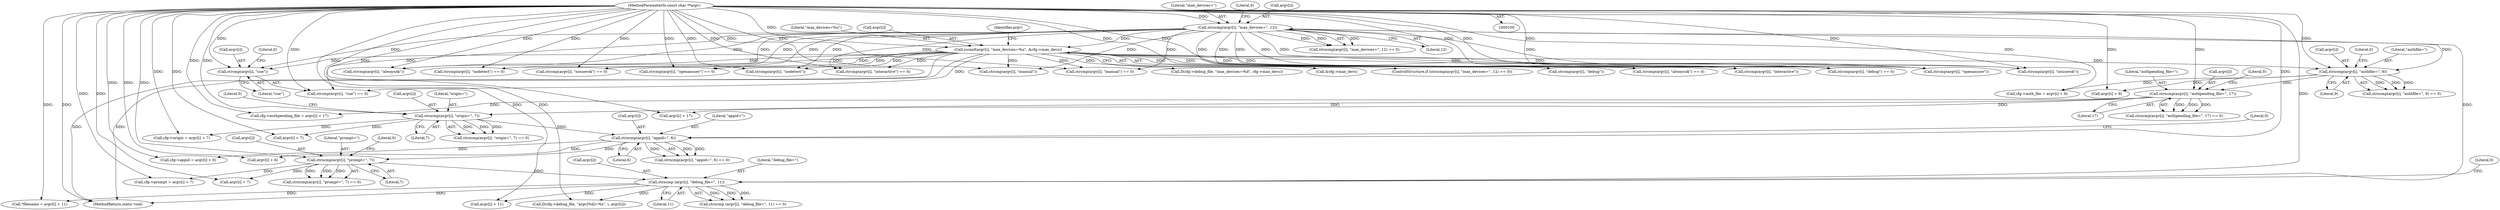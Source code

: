 digraph "0_pam-u2f_18b1914e32b74ff52000f10e97067e841e5fff62_0@pointer" {
"1000225" [label="(Call,strcmp(argv[i], \"cue\"))"];
"1000103" [label="(MethodParameterIn,const char **argv)"];
"1000129" [label="(Call,strncmp(argv[i], \"max_devices=\", 12))"];
"1000341" [label="(Call,strncmp (argv[i], \"debug_file=\", 11))"];
"1000323" [label="(Call,strncmp(argv[i], \"prompt=\", 7))"];
"1000305" [label="(Call,strncmp(argv[i], \"appid=\", 6))"];
"1000287" [label="(Call,strncmp(argv[i], \"origin=\", 7))"];
"1000269" [label="(Call,strncmp(argv[i], \"authpending_file=\", 17))"];
"1000251" [label="(Call,strncmp(argv[i], \"authfile=\", 9))"];
"1000136" [label="(Call,sscanf(argv[i], \"max_devices=%u\", &cfg->max_devs))"];
"1000312" [label="(Call,cfg->appid = argv[i] + 6)"];
"1000347" [label="(Literal,0)"];
"1000137" [label="(Call,argv[i])"];
"1000238" [label="(Call,strcmp(argv[i], \"nodetect\"))"];
"1000288" [label="(Call,argv[i])"];
"1000316" [label="(Call,argv[i] + 6)"];
"1000252" [label="(Call,argv[i])"];
"1000250" [label="(Call,strncmp(argv[i], \"authfile=\", 9) == 0)"];
"1000305" [label="(Call,strncmp(argv[i], \"appid=\", 6))"];
"1000141" [label="(Call,&cfg->max_devs)"];
"1000258" [label="(Call,cfg->auth_file = argv[i] + 9)"];
"1000149" [label="(Identifier,argv)"];
"1000211" [label="(Call,strcmp(argv[i], \"interactive\") == 0)"];
"1000147" [label="(Call,strcmp(argv[i], \"manual\"))"];
"1000146" [label="(Call,strcmp(argv[i], \"manual\") == 0)"];
"1000160" [label="(Call,strcmp(argv[i], \"debug\"))"];
"1000291" [label="(Literal,\"origin=\")"];
"1000273" [label="(Literal,\"authpending_file=\")"];
"1000268" [label="(Call,strncmp(argv[i], \"authpending_file=\", 17) == 0)"];
"1000198" [label="(Call,strcmp(argv[i], \"alwaysok\") == 0)"];
"1000129" [label="(Call,strncmp(argv[i], \"max_devices=\", 12))"];
"1000287" [label="(Call,strncmp(argv[i], \"origin=\", 7))"];
"1000324" [label="(Call,argv[i])"];
"1000323" [label="(Call,strncmp(argv[i], \"prompt=\", 7))"];
"1000294" [label="(Call,cfg->origin = argv[i] + 7)"];
"1000330" [label="(Call,cfg->prompt = argv[i] + 7)"];
"1000327" [label="(Literal,\"prompt=\")"];
"1000329" [label="(Literal,0)"];
"1000306" [label="(Call,argv[i])"];
"1000224" [label="(Call,strcmp(argv[i], \"cue\") == 0)"];
"1000229" [label="(Literal,\"cue\")"];
"1000340" [label="(Call,strncmp (argv[i], \"debug_file=\", 11) == 0)"];
"1000309" [label="(Literal,\"appid=\")"];
"1000276" [label="(Call,cfg->authpending_file = argv[i] + 17)"];
"1000274" [label="(Literal,17)"];
"1000127" [label="(ControlStructure,if (strncmp(argv[i], \"max_devices=\", 12) == 0))"];
"1000607" [label="(MethodReturn,static void)"];
"1000269" [label="(Call,strncmp(argv[i], \"authpending_file=\", 17))"];
"1000342" [label="(Call,argv[i])"];
"1000212" [label="(Call,strcmp(argv[i], \"interactive\"))"];
"1000304" [label="(Call,strncmp(argv[i], \"appid=\", 6) == 0)"];
"1000311" [label="(Literal,0)"];
"1000292" [label="(Literal,7)"];
"1000270" [label="(Call,argv[i])"];
"1000275" [label="(Literal,0)"];
"1000159" [label="(Call,strcmp(argv[i], \"debug\") == 0)"];
"1000257" [label="(Literal,0)"];
"1000262" [label="(Call,argv[i] + 9)"];
"1000255" [label="(Literal,\"authfile=\")"];
"1000186" [label="(Call,strcmp(argv[i], \"openasuser\"))"];
"1000461" [label="(Call,D(cfg->debug_file, \"argv[%d]=%s\", i, argv[i]))"];
"1000136" [label="(Call,sscanf(argv[i], \"max_devices=%u\", &cfg->max_devs))"];
"1000310" [label="(Literal,6)"];
"1000286" [label="(Call,strncmp(argv[i], \"origin=\", 7) == 0)"];
"1000350" [label="(Call,*filename = argv[i] + 11)"];
"1000293" [label="(Literal,0)"];
"1000341" [label="(Call,strncmp (argv[i], \"debug_file=\", 11))"];
"1000345" [label="(Literal,\"debug_file=\")"];
"1000173" [label="(Call,strcmp(argv[i], \"nouserok\"))"];
"1000128" [label="(Call,strncmp(argv[i], \"max_devices=\", 12) == 0)"];
"1000133" [label="(Literal,\"max_devices=\")"];
"1000352" [label="(Call,argv[i] + 11)"];
"1000199" [label="(Call,strcmp(argv[i], \"alwaysok\"))"];
"1000328" [label="(Literal,7)"];
"1000298" [label="(Call,argv[i] + 7)"];
"1000256" [label="(Literal,9)"];
"1000470" [label="(Call,D(cfg->debug_file, \"max_devices=%d\", cfg->max_devs))"];
"1000226" [label="(Call,argv[i])"];
"1000237" [label="(Call,strcmp(argv[i], \"nodetect\") == 0)"];
"1000225" [label="(Call,strcmp(argv[i], \"cue\"))"];
"1000134" [label="(Literal,12)"];
"1000346" [label="(Literal,11)"];
"1000322" [label="(Call,strncmp(argv[i], \"prompt=\", 7) == 0)"];
"1000230" [label="(Literal,0)"];
"1000140" [label="(Literal,\"max_devices=%u\")"];
"1000172" [label="(Call,strcmp(argv[i], \"nouserok\") == 0)"];
"1000103" [label="(MethodParameterIn,const char **argv)"];
"1000135" [label="(Literal,0)"];
"1000280" [label="(Call,argv[i] + 17)"];
"1000251" [label="(Call,strncmp(argv[i], \"authfile=\", 9))"];
"1000334" [label="(Call,argv[i] + 7)"];
"1000185" [label="(Call,strcmp(argv[i], \"openasuser\") == 0)"];
"1000130" [label="(Call,argv[i])"];
"1000225" -> "1000224"  [label="AST: "];
"1000225" -> "1000229"  [label="CFG: "];
"1000226" -> "1000225"  [label="AST: "];
"1000229" -> "1000225"  [label="AST: "];
"1000230" -> "1000225"  [label="CFG: "];
"1000103" -> "1000225"  [label="DDG: "];
"1000129" -> "1000225"  [label="DDG: "];
"1000136" -> "1000225"  [label="DDG: "];
"1000103" -> "1000100"  [label="AST: "];
"1000103" -> "1000607"  [label="DDG: "];
"1000103" -> "1000129"  [label="DDG: "];
"1000103" -> "1000136"  [label="DDG: "];
"1000103" -> "1000146"  [label="DDG: "];
"1000103" -> "1000147"  [label="DDG: "];
"1000103" -> "1000159"  [label="DDG: "];
"1000103" -> "1000160"  [label="DDG: "];
"1000103" -> "1000172"  [label="DDG: "];
"1000103" -> "1000173"  [label="DDG: "];
"1000103" -> "1000185"  [label="DDG: "];
"1000103" -> "1000186"  [label="DDG: "];
"1000103" -> "1000198"  [label="DDG: "];
"1000103" -> "1000199"  [label="DDG: "];
"1000103" -> "1000211"  [label="DDG: "];
"1000103" -> "1000212"  [label="DDG: "];
"1000103" -> "1000224"  [label="DDG: "];
"1000103" -> "1000237"  [label="DDG: "];
"1000103" -> "1000238"  [label="DDG: "];
"1000103" -> "1000251"  [label="DDG: "];
"1000103" -> "1000258"  [label="DDG: "];
"1000103" -> "1000262"  [label="DDG: "];
"1000103" -> "1000269"  [label="DDG: "];
"1000103" -> "1000276"  [label="DDG: "];
"1000103" -> "1000280"  [label="DDG: "];
"1000103" -> "1000287"  [label="DDG: "];
"1000103" -> "1000294"  [label="DDG: "];
"1000103" -> "1000298"  [label="DDG: "];
"1000103" -> "1000305"  [label="DDG: "];
"1000103" -> "1000312"  [label="DDG: "];
"1000103" -> "1000316"  [label="DDG: "];
"1000103" -> "1000323"  [label="DDG: "];
"1000103" -> "1000330"  [label="DDG: "];
"1000103" -> "1000334"  [label="DDG: "];
"1000103" -> "1000341"  [label="DDG: "];
"1000103" -> "1000350"  [label="DDG: "];
"1000103" -> "1000352"  [label="DDG: "];
"1000103" -> "1000461"  [label="DDG: "];
"1000129" -> "1000128"  [label="AST: "];
"1000129" -> "1000134"  [label="CFG: "];
"1000130" -> "1000129"  [label="AST: "];
"1000133" -> "1000129"  [label="AST: "];
"1000134" -> "1000129"  [label="AST: "];
"1000135" -> "1000129"  [label="CFG: "];
"1000129" -> "1000128"  [label="DDG: "];
"1000129" -> "1000128"  [label="DDG: "];
"1000129" -> "1000128"  [label="DDG: "];
"1000341" -> "1000129"  [label="DDG: "];
"1000129" -> "1000136"  [label="DDG: "];
"1000129" -> "1000146"  [label="DDG: "];
"1000129" -> "1000147"  [label="DDG: "];
"1000129" -> "1000159"  [label="DDG: "];
"1000129" -> "1000160"  [label="DDG: "];
"1000129" -> "1000172"  [label="DDG: "];
"1000129" -> "1000173"  [label="DDG: "];
"1000129" -> "1000185"  [label="DDG: "];
"1000129" -> "1000186"  [label="DDG: "];
"1000129" -> "1000198"  [label="DDG: "];
"1000129" -> "1000199"  [label="DDG: "];
"1000129" -> "1000211"  [label="DDG: "];
"1000129" -> "1000212"  [label="DDG: "];
"1000129" -> "1000224"  [label="DDG: "];
"1000129" -> "1000237"  [label="DDG: "];
"1000129" -> "1000238"  [label="DDG: "];
"1000129" -> "1000251"  [label="DDG: "];
"1000341" -> "1000340"  [label="AST: "];
"1000341" -> "1000346"  [label="CFG: "];
"1000342" -> "1000341"  [label="AST: "];
"1000345" -> "1000341"  [label="AST: "];
"1000346" -> "1000341"  [label="AST: "];
"1000347" -> "1000341"  [label="CFG: "];
"1000341" -> "1000607"  [label="DDG: "];
"1000341" -> "1000340"  [label="DDG: "];
"1000341" -> "1000340"  [label="DDG: "];
"1000341" -> "1000340"  [label="DDG: "];
"1000323" -> "1000341"  [label="DDG: "];
"1000341" -> "1000350"  [label="DDG: "];
"1000341" -> "1000352"  [label="DDG: "];
"1000341" -> "1000461"  [label="DDG: "];
"1000323" -> "1000322"  [label="AST: "];
"1000323" -> "1000328"  [label="CFG: "];
"1000324" -> "1000323"  [label="AST: "];
"1000327" -> "1000323"  [label="AST: "];
"1000328" -> "1000323"  [label="AST: "];
"1000329" -> "1000323"  [label="CFG: "];
"1000323" -> "1000322"  [label="DDG: "];
"1000323" -> "1000322"  [label="DDG: "];
"1000323" -> "1000322"  [label="DDG: "];
"1000305" -> "1000323"  [label="DDG: "];
"1000323" -> "1000330"  [label="DDG: "];
"1000323" -> "1000334"  [label="DDG: "];
"1000305" -> "1000304"  [label="AST: "];
"1000305" -> "1000310"  [label="CFG: "];
"1000306" -> "1000305"  [label="AST: "];
"1000309" -> "1000305"  [label="AST: "];
"1000310" -> "1000305"  [label="AST: "];
"1000311" -> "1000305"  [label="CFG: "];
"1000305" -> "1000304"  [label="DDG: "];
"1000305" -> "1000304"  [label="DDG: "];
"1000305" -> "1000304"  [label="DDG: "];
"1000287" -> "1000305"  [label="DDG: "];
"1000305" -> "1000312"  [label="DDG: "];
"1000305" -> "1000316"  [label="DDG: "];
"1000287" -> "1000286"  [label="AST: "];
"1000287" -> "1000292"  [label="CFG: "];
"1000288" -> "1000287"  [label="AST: "];
"1000291" -> "1000287"  [label="AST: "];
"1000292" -> "1000287"  [label="AST: "];
"1000293" -> "1000287"  [label="CFG: "];
"1000287" -> "1000286"  [label="DDG: "];
"1000287" -> "1000286"  [label="DDG: "];
"1000287" -> "1000286"  [label="DDG: "];
"1000269" -> "1000287"  [label="DDG: "];
"1000287" -> "1000294"  [label="DDG: "];
"1000287" -> "1000298"  [label="DDG: "];
"1000269" -> "1000268"  [label="AST: "];
"1000269" -> "1000274"  [label="CFG: "];
"1000270" -> "1000269"  [label="AST: "];
"1000273" -> "1000269"  [label="AST: "];
"1000274" -> "1000269"  [label="AST: "];
"1000275" -> "1000269"  [label="CFG: "];
"1000269" -> "1000268"  [label="DDG: "];
"1000269" -> "1000268"  [label="DDG: "];
"1000269" -> "1000268"  [label="DDG: "];
"1000251" -> "1000269"  [label="DDG: "];
"1000269" -> "1000276"  [label="DDG: "];
"1000269" -> "1000280"  [label="DDG: "];
"1000251" -> "1000250"  [label="AST: "];
"1000251" -> "1000256"  [label="CFG: "];
"1000252" -> "1000251"  [label="AST: "];
"1000255" -> "1000251"  [label="AST: "];
"1000256" -> "1000251"  [label="AST: "];
"1000257" -> "1000251"  [label="CFG: "];
"1000251" -> "1000250"  [label="DDG: "];
"1000251" -> "1000250"  [label="DDG: "];
"1000251" -> "1000250"  [label="DDG: "];
"1000136" -> "1000251"  [label="DDG: "];
"1000251" -> "1000258"  [label="DDG: "];
"1000251" -> "1000262"  [label="DDG: "];
"1000136" -> "1000127"  [label="AST: "];
"1000136" -> "1000141"  [label="CFG: "];
"1000137" -> "1000136"  [label="AST: "];
"1000140" -> "1000136"  [label="AST: "];
"1000141" -> "1000136"  [label="AST: "];
"1000149" -> "1000136"  [label="CFG: "];
"1000136" -> "1000607"  [label="DDG: "];
"1000136" -> "1000607"  [label="DDG: "];
"1000136" -> "1000146"  [label="DDG: "];
"1000136" -> "1000147"  [label="DDG: "];
"1000136" -> "1000159"  [label="DDG: "];
"1000136" -> "1000160"  [label="DDG: "];
"1000136" -> "1000172"  [label="DDG: "];
"1000136" -> "1000173"  [label="DDG: "];
"1000136" -> "1000185"  [label="DDG: "];
"1000136" -> "1000186"  [label="DDG: "];
"1000136" -> "1000198"  [label="DDG: "];
"1000136" -> "1000199"  [label="DDG: "];
"1000136" -> "1000211"  [label="DDG: "];
"1000136" -> "1000212"  [label="DDG: "];
"1000136" -> "1000224"  [label="DDG: "];
"1000136" -> "1000237"  [label="DDG: "];
"1000136" -> "1000238"  [label="DDG: "];
"1000136" -> "1000470"  [label="DDG: "];
}
